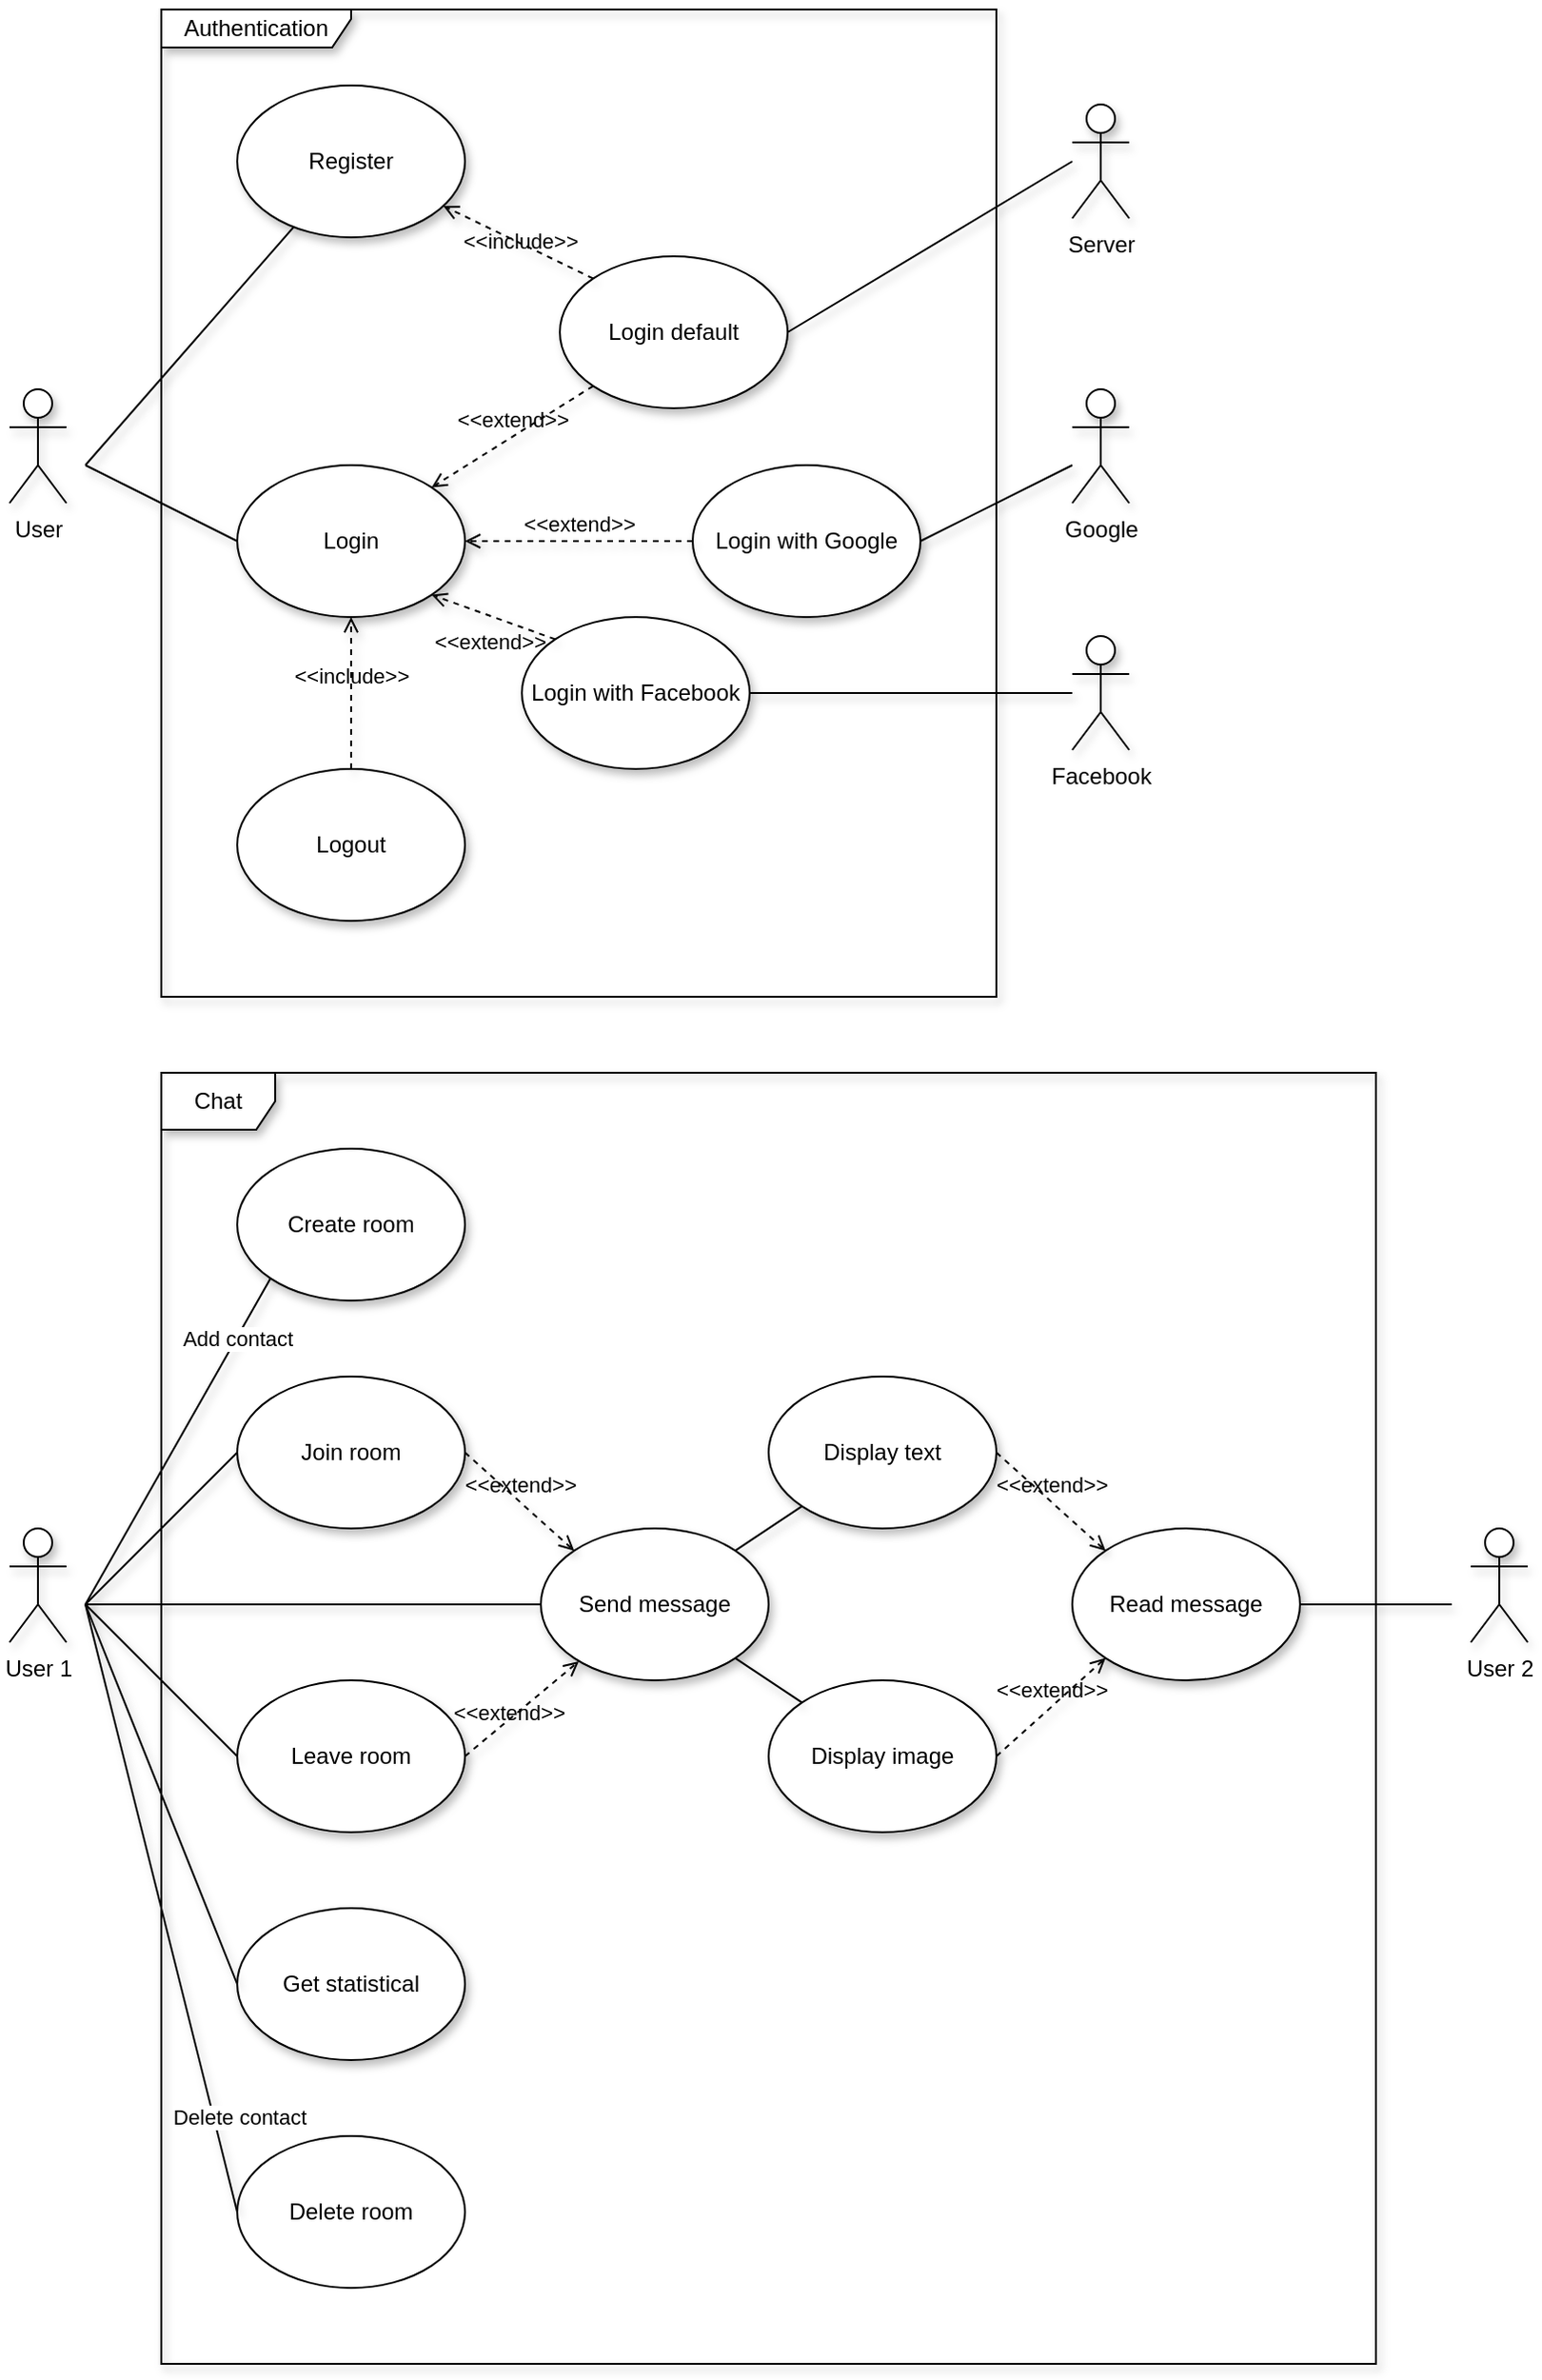 <mxfile version="21.1.5" type="device">
  <diagram name="Trang-1" id="OnYV7jFH2yONVQegw-Og">
    <mxGraphModel dx="1050" dy="581" grid="1" gridSize="10" guides="1" tooltips="1" connect="1" arrows="1" fold="1" page="1" pageScale="1" pageWidth="827" pageHeight="1169" math="0" shadow="0">
      <root>
        <mxCell id="0" />
        <mxCell id="1" parent="0" />
        <mxCell id="wM33AacprSD3bpffsVfW-1" value="Authentication" style="shape=umlFrame;whiteSpace=wrap;html=1;pointerEvents=0;width=100;height=20;swimlaneFillColor=none;shadow=1;" parent="1" vertex="1">
          <mxGeometry x="120" y="40" width="440" height="520" as="geometry" />
        </mxCell>
        <mxCell id="wM33AacprSD3bpffsVfW-2" value="User" style="shape=umlActor;verticalLabelPosition=bottom;verticalAlign=top;html=1;shadow=1;" parent="1" vertex="1">
          <mxGeometry x="40" y="240" width="30" height="60" as="geometry" />
        </mxCell>
        <mxCell id="wM33AacprSD3bpffsVfW-3" value="Login" style="ellipse;whiteSpace=wrap;html=1;shadow=1;" parent="1" vertex="1">
          <mxGeometry x="160" y="280" width="120" height="80" as="geometry" />
        </mxCell>
        <mxCell id="wM33AacprSD3bpffsVfW-5" value="Login default" style="ellipse;whiteSpace=wrap;html=1;shadow=1;" parent="1" vertex="1">
          <mxGeometry x="330" y="170" width="120" height="80" as="geometry" />
        </mxCell>
        <mxCell id="wM33AacprSD3bpffsVfW-10" value="" style="endArrow=none;html=1;rounded=0;entryX=0;entryY=0.5;entryDx=0;entryDy=0;shadow=1;" parent="1" target="wM33AacprSD3bpffsVfW-3" edge="1">
          <mxGeometry width="50" height="50" relative="1" as="geometry">
            <mxPoint x="80" y="280" as="sourcePoint" />
            <mxPoint x="210" y="230" as="targetPoint" />
          </mxGeometry>
        </mxCell>
        <mxCell id="wM33AacprSD3bpffsVfW-11" value="Register" style="ellipse;whiteSpace=wrap;html=1;shadow=1;" parent="1" vertex="1">
          <mxGeometry x="160" y="80" width="120" height="80" as="geometry" />
        </mxCell>
        <mxCell id="wM33AacprSD3bpffsVfW-19" value="" style="endArrow=none;html=1;rounded=0;shadow=1;" parent="1" target="wM33AacprSD3bpffsVfW-11" edge="1">
          <mxGeometry width="50" height="50" relative="1" as="geometry">
            <mxPoint x="80" y="280" as="sourcePoint" />
            <mxPoint x="240" y="350" as="targetPoint" />
          </mxGeometry>
        </mxCell>
        <mxCell id="wM33AacprSD3bpffsVfW-27" value="&amp;lt;&amp;lt;include&amp;gt;&amp;gt;" style="html=1;verticalAlign=bottom;labelBackgroundColor=none;endArrow=open;endFill=0;dashed=1;rounded=0;exitX=0;exitY=0;exitDx=0;exitDy=0;shadow=1;" parent="1" source="wM33AacprSD3bpffsVfW-5" target="wM33AacprSD3bpffsVfW-11" edge="1">
          <mxGeometry x="-0.1" y="7" width="160" relative="1" as="geometry">
            <mxPoint x="230" y="630" as="sourcePoint" />
            <mxPoint x="390" y="630" as="targetPoint" />
            <mxPoint as="offset" />
          </mxGeometry>
        </mxCell>
        <mxCell id="wM33AacprSD3bpffsVfW-28" value="Server" style="shape=umlActor;verticalLabelPosition=bottom;verticalAlign=top;html=1;shadow=1;" parent="1" vertex="1">
          <mxGeometry x="600" y="90" width="30" height="60" as="geometry" />
        </mxCell>
        <mxCell id="wM33AacprSD3bpffsVfW-30" value="" style="endArrow=none;html=1;rounded=0;exitX=1;exitY=0.5;exitDx=0;exitDy=0;shadow=1;" parent="1" source="wM33AacprSD3bpffsVfW-35" edge="1">
          <mxGeometry width="50" height="50" relative="1" as="geometry">
            <mxPoint x="600" y="580" as="sourcePoint" />
            <mxPoint x="600" y="400" as="targetPoint" />
          </mxGeometry>
        </mxCell>
        <mxCell id="wM33AacprSD3bpffsVfW-35" value="Login with Facebook" style="ellipse;whiteSpace=wrap;html=1;shadow=1;" parent="1" vertex="1">
          <mxGeometry x="310" y="360" width="120" height="80" as="geometry" />
        </mxCell>
        <mxCell id="wM33AacprSD3bpffsVfW-38" value="Login with Google" style="ellipse;whiteSpace=wrap;html=1;shadow=1;" parent="1" vertex="1">
          <mxGeometry x="400" y="280" width="120" height="80" as="geometry" />
        </mxCell>
        <mxCell id="wM33AacprSD3bpffsVfW-52" value="Google" style="shape=umlActor;verticalLabelPosition=bottom;verticalAlign=top;html=1;shadow=1;" parent="1" vertex="1">
          <mxGeometry x="600" y="240" width="30" height="60" as="geometry" />
        </mxCell>
        <mxCell id="wM33AacprSD3bpffsVfW-53" value="" style="endArrow=none;html=1;rounded=0;exitX=1;exitY=0.5;exitDx=0;exitDy=0;shadow=1;" parent="1" source="wM33AacprSD3bpffsVfW-5" edge="1">
          <mxGeometry width="50" height="50" relative="1" as="geometry">
            <mxPoint x="600" y="310" as="sourcePoint" />
            <mxPoint x="600" y="120" as="targetPoint" />
          </mxGeometry>
        </mxCell>
        <mxCell id="wM33AacprSD3bpffsVfW-54" value="Facebook" style="shape=umlActor;verticalLabelPosition=bottom;verticalAlign=top;html=1;shadow=1;" parent="1" vertex="1">
          <mxGeometry x="600" y="370" width="30" height="60" as="geometry" />
        </mxCell>
        <mxCell id="wM33AacprSD3bpffsVfW-56" value="" style="endArrow=none;html=1;rounded=0;exitX=1;exitY=0.5;exitDx=0;exitDy=0;shadow=1;" parent="1" source="wM33AacprSD3bpffsVfW-38" edge="1">
          <mxGeometry width="50" height="50" relative="1" as="geometry">
            <mxPoint x="600" y="310" as="sourcePoint" />
            <mxPoint x="600" y="280" as="targetPoint" />
          </mxGeometry>
        </mxCell>
        <mxCell id="wM33AacprSD3bpffsVfW-57" value="&amp;lt;&amp;lt;extend&amp;gt;&amp;gt;" style="html=1;verticalAlign=bottom;labelBackgroundColor=none;endArrow=open;endFill=0;dashed=1;rounded=0;entryX=1;entryY=0.5;entryDx=0;entryDy=0;exitX=0;exitY=0.5;exitDx=0;exitDy=0;shadow=1;" parent="1" source="wM33AacprSD3bpffsVfW-38" target="wM33AacprSD3bpffsVfW-3" edge="1">
          <mxGeometry width="160" relative="1" as="geometry">
            <mxPoint x="420" y="319.41" as="sourcePoint" />
            <mxPoint x="580" y="319.41" as="targetPoint" />
            <Array as="points" />
            <mxPoint as="offset" />
          </mxGeometry>
        </mxCell>
        <mxCell id="wM33AacprSD3bpffsVfW-58" value="&amp;lt;&amp;lt;extend&amp;gt;&amp;gt;" style="html=1;verticalAlign=bottom;labelBackgroundColor=none;endArrow=open;endFill=0;dashed=1;rounded=0;entryX=1;entryY=1;entryDx=0;entryDy=0;exitX=0;exitY=0;exitDx=0;exitDy=0;shadow=1;" parent="1" source="wM33AacprSD3bpffsVfW-35" target="wM33AacprSD3bpffsVfW-3" edge="1">
          <mxGeometry x="-0.166" y="21" width="160" relative="1" as="geometry">
            <mxPoint x="540" y="290" as="sourcePoint" />
            <mxPoint x="700" y="290" as="targetPoint" />
            <mxPoint as="offset" />
          </mxGeometry>
        </mxCell>
        <mxCell id="wM33AacprSD3bpffsVfW-59" value="&amp;lt;&amp;lt;extend&amp;gt;&amp;gt;" style="html=1;verticalAlign=bottom;labelBackgroundColor=none;endArrow=open;endFill=0;dashed=1;rounded=0;entryX=1;entryY=0;entryDx=0;entryDy=0;exitX=0;exitY=1;exitDx=0;exitDy=0;shadow=1;" parent="1" source="wM33AacprSD3bpffsVfW-5" target="wM33AacprSD3bpffsVfW-3" edge="1">
          <mxGeometry width="160" relative="1" as="geometry">
            <mxPoint x="540" y="290" as="sourcePoint" />
            <mxPoint x="700" y="290" as="targetPoint" />
          </mxGeometry>
        </mxCell>
        <mxCell id="wM33AacprSD3bpffsVfW-60" value="Logout" style="ellipse;whiteSpace=wrap;html=1;shadow=1;" parent="1" vertex="1">
          <mxGeometry x="160" y="440" width="120" height="80" as="geometry" />
        </mxCell>
        <mxCell id="wM33AacprSD3bpffsVfW-61" value="&amp;lt;&amp;lt;include&amp;gt;&amp;gt;" style="html=1;verticalAlign=bottom;labelBackgroundColor=none;endArrow=open;endFill=0;dashed=1;rounded=0;exitX=0.5;exitY=0;exitDx=0;exitDy=0;entryX=0.5;entryY=1;entryDx=0;entryDy=0;shadow=1;" parent="1" source="wM33AacprSD3bpffsVfW-60" target="wM33AacprSD3bpffsVfW-3" edge="1">
          <mxGeometry width="160" relative="1" as="geometry">
            <mxPoint x="630" y="290" as="sourcePoint" />
            <mxPoint x="790" y="290" as="targetPoint" />
          </mxGeometry>
        </mxCell>
        <mxCell id="wM33AacprSD3bpffsVfW-62" value="Chat" style="shape=umlFrame;whiteSpace=wrap;html=1;pointerEvents=0;shadow=1;" parent="1" vertex="1">
          <mxGeometry x="120" y="600" width="640" height="680" as="geometry" />
        </mxCell>
        <mxCell id="Bm1MpJyIrGswcWs54vUZ-1" value="User 1" style="shape=umlActor;verticalLabelPosition=bottom;verticalAlign=top;html=1;outlineConnect=0;shadow=1;" parent="1" vertex="1">
          <mxGeometry x="40" y="840" width="30" height="60" as="geometry" />
        </mxCell>
        <mxCell id="Bm1MpJyIrGswcWs54vUZ-4" value="User 2" style="shape=umlActor;verticalLabelPosition=bottom;verticalAlign=top;html=1;outlineConnect=0;shadow=1;" parent="1" vertex="1">
          <mxGeometry x="810" y="840" width="30" height="60" as="geometry" />
        </mxCell>
        <mxCell id="Bm1MpJyIrGswcWs54vUZ-5" value="Join room" style="ellipse;whiteSpace=wrap;html=1;shadow=1;" parent="1" vertex="1">
          <mxGeometry x="160" y="760" width="120" height="80" as="geometry" />
        </mxCell>
        <mxCell id="Bm1MpJyIrGswcWs54vUZ-6" value="Get statistical" style="ellipse;whiteSpace=wrap;html=1;shadow=1;" parent="1" vertex="1">
          <mxGeometry x="160" y="1040" width="120" height="80" as="geometry" />
        </mxCell>
        <mxCell id="Bm1MpJyIrGswcWs54vUZ-7" value="Read message" style="ellipse;whiteSpace=wrap;html=1;shadow=1;" parent="1" vertex="1">
          <mxGeometry x="600" y="840" width="120" height="80" as="geometry" />
        </mxCell>
        <mxCell id="Bm1MpJyIrGswcWs54vUZ-9" value="" style="endArrow=none;html=1;rounded=0;entryX=0;entryY=0.5;entryDx=0;entryDy=0;shadow=1;" parent="1" target="Bm1MpJyIrGswcWs54vUZ-5" edge="1">
          <mxGeometry width="50" height="50" relative="1" as="geometry">
            <mxPoint x="80" y="880" as="sourcePoint" />
            <mxPoint x="140" y="830" as="targetPoint" />
          </mxGeometry>
        </mxCell>
        <mxCell id="Bm1MpJyIrGswcWs54vUZ-10" value="" style="endArrow=none;html=1;rounded=0;entryX=1;entryY=0.5;entryDx=0;entryDy=0;shadow=1;" parent="1" target="Bm1MpJyIrGswcWs54vUZ-7" edge="1">
          <mxGeometry width="50" height="50" relative="1" as="geometry">
            <mxPoint x="800" y="880" as="sourcePoint" />
            <mxPoint x="140" y="830" as="targetPoint" />
          </mxGeometry>
        </mxCell>
        <mxCell id="Bm1MpJyIrGswcWs54vUZ-11" value="" style="endArrow=none;html=1;rounded=0;entryX=0;entryY=1;entryDx=0;entryDy=0;shadow=1;" parent="1" target="Bm1MpJyIrGswcWs54vUZ-34" edge="1">
          <mxGeometry width="50" height="50" relative="1" as="geometry">
            <mxPoint x="80" y="880" as="sourcePoint" />
            <mxPoint x="260" y="660" as="targetPoint" />
          </mxGeometry>
        </mxCell>
        <mxCell id="Bm1MpJyIrGswcWs54vUZ-39" value="Add contact" style="edgeLabel;html=1;align=center;verticalAlign=middle;resizable=0;points=[];" parent="Bm1MpJyIrGswcWs54vUZ-11" vertex="1" connectable="0">
          <mxGeometry x="0.163" relative="1" as="geometry">
            <mxPoint x="23" y="-40" as="offset" />
          </mxGeometry>
        </mxCell>
        <mxCell id="Bm1MpJyIrGswcWs54vUZ-17" value="" style="endArrow=none;html=1;rounded=0;entryX=0;entryY=0.5;entryDx=0;entryDy=0;shadow=1;" parent="1" target="Bm1MpJyIrGswcWs54vUZ-8" edge="1">
          <mxGeometry width="50" height="50" relative="1" as="geometry">
            <mxPoint x="80" y="880" as="sourcePoint" />
            <mxPoint x="390" y="780" as="targetPoint" />
          </mxGeometry>
        </mxCell>
        <mxCell id="Bm1MpJyIrGswcWs54vUZ-8" value="Send message" style="ellipse;whiteSpace=wrap;html=1;shadow=1;" parent="1" vertex="1">
          <mxGeometry x="320" y="840" width="120" height="80" as="geometry" />
        </mxCell>
        <mxCell id="Bm1MpJyIrGswcWs54vUZ-18" value="&amp;lt;&amp;lt;extend&amp;gt;&amp;gt;" style="html=1;verticalAlign=bottom;labelBackgroundColor=none;endArrow=open;endFill=0;dashed=1;rounded=0;entryX=0;entryY=0;entryDx=0;entryDy=0;exitX=1;exitY=0.5;exitDx=0;exitDy=0;shadow=1;" parent="1" source="Bm1MpJyIrGswcWs54vUZ-5" target="Bm1MpJyIrGswcWs54vUZ-8" edge="1">
          <mxGeometry x="0.005" width="160" relative="1" as="geometry">
            <mxPoint x="150" y="900" as="sourcePoint" />
            <mxPoint x="310" y="900" as="targetPoint" />
            <mxPoint as="offset" />
          </mxGeometry>
        </mxCell>
        <mxCell id="Bm1MpJyIrGswcWs54vUZ-19" value="&amp;lt;&amp;lt;extend&amp;gt;&amp;gt;" style="html=1;verticalAlign=bottom;labelBackgroundColor=none;endArrow=open;endFill=0;dashed=1;rounded=0;exitX=1;exitY=0.5;exitDx=0;exitDy=0;shadow=1;" parent="1" source="Bm1MpJyIrGswcWs54vUZ-20" edge="1">
          <mxGeometry x="-0.315" y="-4" width="160" relative="1" as="geometry">
            <mxPoint x="150" y="900" as="sourcePoint" />
            <mxPoint x="340" y="910" as="targetPoint" />
            <mxPoint as="offset" />
          </mxGeometry>
        </mxCell>
        <mxCell id="Bm1MpJyIrGswcWs54vUZ-20" value="Leave room" style="ellipse;whiteSpace=wrap;html=1;shadow=1;" parent="1" vertex="1">
          <mxGeometry x="160" y="920" width="120" height="80" as="geometry" />
        </mxCell>
        <mxCell id="Bm1MpJyIrGswcWs54vUZ-21" value="" style="endArrow=none;html=1;rounded=0;entryX=0;entryY=0.5;entryDx=0;entryDy=0;shadow=1;" parent="1" target="Bm1MpJyIrGswcWs54vUZ-20" edge="1">
          <mxGeometry width="50" height="50" relative="1" as="geometry">
            <mxPoint x="80" y="880" as="sourcePoint" />
            <mxPoint x="250" y="880" as="targetPoint" />
          </mxGeometry>
        </mxCell>
        <mxCell id="Bm1MpJyIrGswcWs54vUZ-22" value="Display image" style="ellipse;whiteSpace=wrap;html=1;shadow=1;" parent="1" vertex="1">
          <mxGeometry x="440" y="920" width="120" height="80" as="geometry" />
        </mxCell>
        <mxCell id="Bm1MpJyIrGswcWs54vUZ-23" value="Display text" style="ellipse;whiteSpace=wrap;html=1;shadow=1;" parent="1" vertex="1">
          <mxGeometry x="440" y="760" width="120" height="80" as="geometry" />
        </mxCell>
        <mxCell id="Bm1MpJyIrGswcWs54vUZ-29" value="" style="endArrow=none;html=1;rounded=0;entryX=0;entryY=1;entryDx=0;entryDy=0;exitX=1;exitY=0;exitDx=0;exitDy=0;shadow=1;" parent="1" source="Bm1MpJyIrGswcWs54vUZ-8" target="Bm1MpJyIrGswcWs54vUZ-23" edge="1">
          <mxGeometry width="50" height="50" relative="1" as="geometry">
            <mxPoint x="380" y="840" as="sourcePoint" />
            <mxPoint x="410" y="860" as="targetPoint" />
          </mxGeometry>
        </mxCell>
        <mxCell id="Bm1MpJyIrGswcWs54vUZ-30" value="" style="endArrow=none;html=1;rounded=0;entryX=0;entryY=0;entryDx=0;entryDy=0;exitX=1;exitY=1;exitDx=0;exitDy=0;shadow=1;" parent="1" source="Bm1MpJyIrGswcWs54vUZ-8" target="Bm1MpJyIrGswcWs54vUZ-22" edge="1">
          <mxGeometry width="50" height="50" relative="1" as="geometry">
            <mxPoint x="420" y="850" as="sourcePoint" />
            <mxPoint x="410" y="860" as="targetPoint" />
          </mxGeometry>
        </mxCell>
        <mxCell id="Bm1MpJyIrGswcWs54vUZ-34" value="Create room" style="ellipse;whiteSpace=wrap;html=1;shadow=1;" parent="1" vertex="1">
          <mxGeometry x="160" y="640" width="120" height="80" as="geometry" />
        </mxCell>
        <mxCell id="Bm1MpJyIrGswcWs54vUZ-35" value="&amp;lt;&amp;lt;extend&amp;gt;&amp;gt;" style="html=1;verticalAlign=bottom;labelBackgroundColor=none;endArrow=open;endFill=0;dashed=1;rounded=0;entryX=0;entryY=0;entryDx=0;entryDy=0;exitX=1;exitY=0.5;exitDx=0;exitDy=0;shadow=1;" parent="1" source="Bm1MpJyIrGswcWs54vUZ-23" target="Bm1MpJyIrGswcWs54vUZ-7" edge="1">
          <mxGeometry width="160" relative="1" as="geometry">
            <mxPoint x="250" y="930" as="sourcePoint" />
            <mxPoint x="410" y="930" as="targetPoint" />
          </mxGeometry>
        </mxCell>
        <mxCell id="Bm1MpJyIrGswcWs54vUZ-36" value="&amp;lt;&amp;lt;extend&amp;gt;&amp;gt;" style="html=1;verticalAlign=bottom;labelBackgroundColor=none;endArrow=open;endFill=0;dashed=1;rounded=0;entryX=0;entryY=1;entryDx=0;entryDy=0;exitX=1;exitY=0.5;exitDx=0;exitDy=0;shadow=1;" parent="1" source="Bm1MpJyIrGswcWs54vUZ-22" target="Bm1MpJyIrGswcWs54vUZ-7" edge="1">
          <mxGeometry width="160" relative="1" as="geometry">
            <mxPoint x="390" y="930" as="sourcePoint" />
            <mxPoint x="550" y="930" as="targetPoint" />
          </mxGeometry>
        </mxCell>
        <mxCell id="Bm1MpJyIrGswcWs54vUZ-37" value="" style="endArrow=none;html=1;rounded=0;entryX=0;entryY=0.5;entryDx=0;entryDy=0;shadow=1;" parent="1" target="Bm1MpJyIrGswcWs54vUZ-6" edge="1">
          <mxGeometry width="50" height="50" relative="1" as="geometry">
            <mxPoint x="80" y="880" as="sourcePoint" />
            <mxPoint x="520" y="750" as="targetPoint" />
          </mxGeometry>
        </mxCell>
        <mxCell id="Bm1MpJyIrGswcWs54vUZ-42" value="Delete room" style="ellipse;whiteSpace=wrap;html=1;" parent="1" vertex="1">
          <mxGeometry x="160" y="1160" width="120" height="80" as="geometry" />
        </mxCell>
        <mxCell id="Bm1MpJyIrGswcWs54vUZ-43" value="" style="endArrow=none;html=1;rounded=0;entryX=0;entryY=0.5;entryDx=0;entryDy=0;shadow=1;" parent="1" target="Bm1MpJyIrGswcWs54vUZ-42" edge="1">
          <mxGeometry width="50" height="50" relative="1" as="geometry">
            <mxPoint x="80" y="880" as="sourcePoint" />
            <mxPoint x="440" y="940" as="targetPoint" />
          </mxGeometry>
        </mxCell>
        <mxCell id="Bm1MpJyIrGswcWs54vUZ-44" value="Delete contact" style="edgeLabel;html=1;align=center;verticalAlign=middle;resizable=0;points=[];" parent="Bm1MpJyIrGswcWs54vUZ-43" vertex="1" connectable="0">
          <mxGeometry x="0.551" y="-6" relative="1" as="geometry">
            <mxPoint x="24" y="20" as="offset" />
          </mxGeometry>
        </mxCell>
      </root>
    </mxGraphModel>
  </diagram>
</mxfile>

